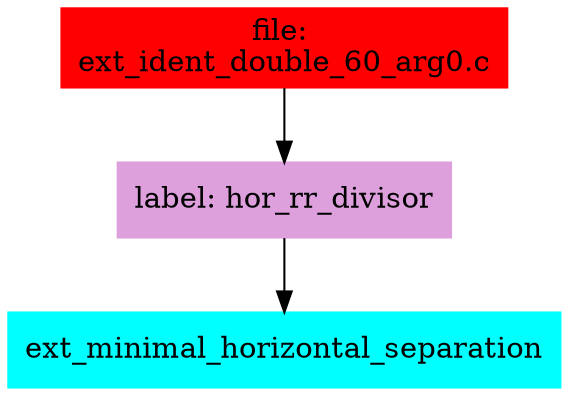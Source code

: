 digraph G {
node [shape=box]

0 [label="file: 
ext_ident_double_60_arg0.c",color=red, style=filled]
1 [label="label: hor_rr_divisor",color=plum, style=filled]
0 -> 1
2 [label="ext_minimal_horizontal_separation",color=cyan1, style=filled]
1 -> 2


}

